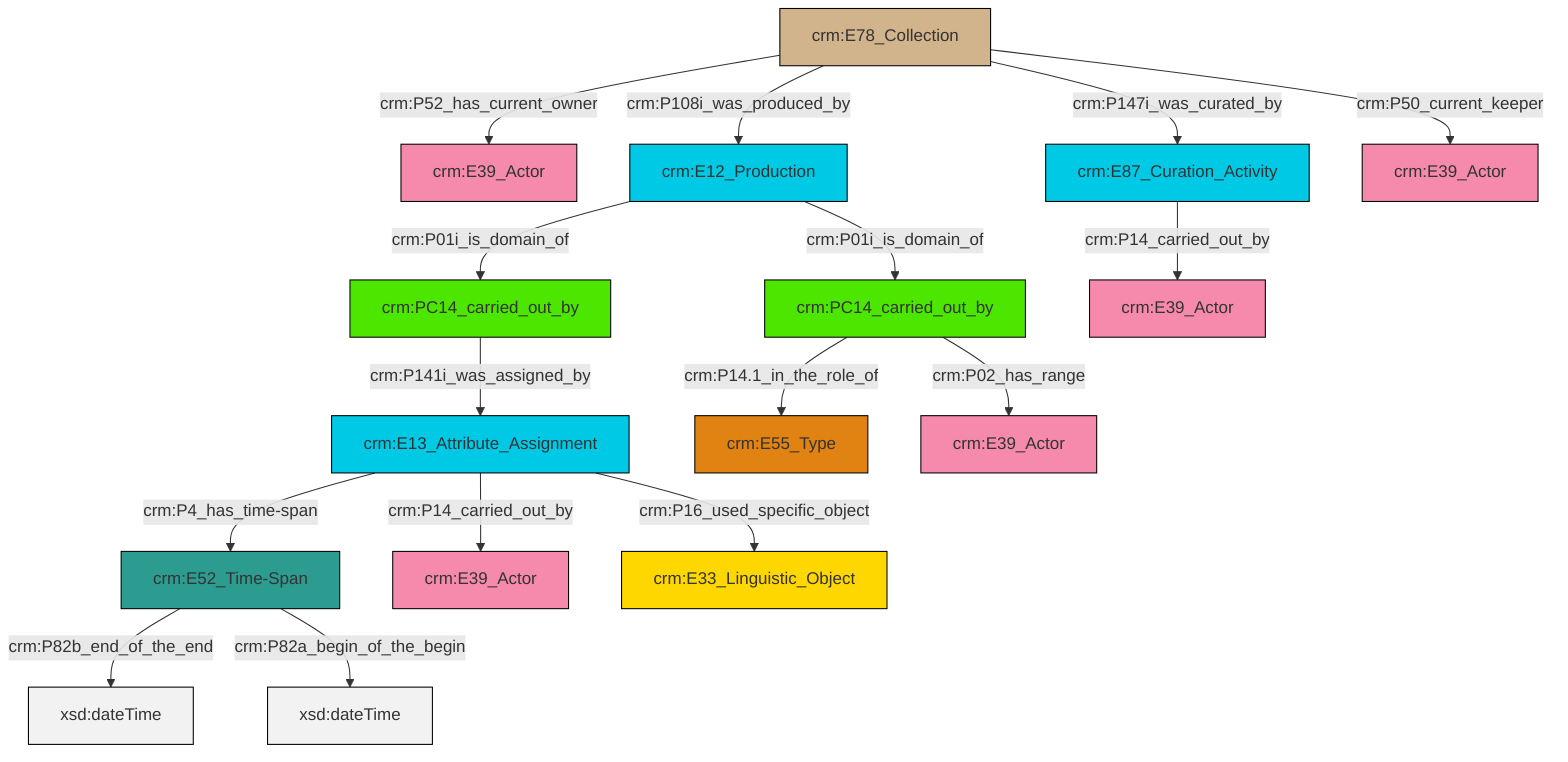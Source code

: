 graph TD
classDef Literal fill:#f2f2f2,stroke:#000000;
classDef CRM_Entity fill:#FFFFFF,stroke:#000000;
classDef Temporal_Entity fill:#00C9E6, stroke:#000000;
classDef Type fill:#E18312, stroke:#000000;
classDef Time-Span fill:#2C9C91, stroke:#000000;
classDef Appellation fill:#FFEB7F, stroke:#000000;
classDef Place fill:#008836, stroke:#000000;
classDef Persistent_Item fill:#B266B2, stroke:#000000;
classDef Conceptual_Object fill:#FFD700, stroke:#000000;
classDef Physical_Thing fill:#D2B48C, stroke:#000000;
classDef Actor fill:#f58aad, stroke:#000000;
classDef PC_Classes fill:#4ce600, stroke:#000000;
classDef Multi fill:#cccccc,stroke:#000000;

4["crm:E78_Collection"]:::Physical_Thing -->|crm:P52_has_current_owner| 5["crm:E39_Actor"]:::Actor
8["crm:E13_Attribute_Assignment"]:::Temporal_Entity -->|crm:P14_carried_out_by| 9["crm:E39_Actor"]:::Actor
2["crm:E52_Time-Span"]:::Time-Span -->|crm:P82b_end_of_the_end| 10[xsd:dateTime]:::Literal
0["crm:PC14_carried_out_by"]:::PC_Classes -->|crm:P14.1_in_the_role_of| 12["crm:E55_Type"]:::Type
13["crm:PC14_carried_out_by"]:::PC_Classes -->|crm:P141i_was_assigned_by| 8["crm:E13_Attribute_Assignment"]:::Temporal_Entity
8["crm:E13_Attribute_Assignment"]:::Temporal_Entity -->|crm:P16_used_specific_object| 17["crm:E33_Linguistic_Object"]:::Conceptual_Object
14["crm:E12_Production"]:::Temporal_Entity -->|crm:P01i_is_domain_of| 0["crm:PC14_carried_out_by"]:::PC_Classes
8["crm:E13_Attribute_Assignment"]:::Temporal_Entity -->|crm:P4_has_time-span| 2["crm:E52_Time-Span"]:::Time-Span
4["crm:E78_Collection"]:::Physical_Thing -->|crm:P50_current_keeper| 18["crm:E39_Actor"]:::Actor
0["crm:PC14_carried_out_by"]:::PC_Classes -->|crm:P02_has_range| 21["crm:E39_Actor"]:::Actor
14["crm:E12_Production"]:::Temporal_Entity -->|crm:P01i_is_domain_of| 13["crm:PC14_carried_out_by"]:::PC_Classes
4["crm:E78_Collection"]:::Physical_Thing -->|crm:P147i_was_curated_by| 6["crm:E87_Curation_Activity"]:::Temporal_Entity
2["crm:E52_Time-Span"]:::Time-Span -->|crm:P82a_begin_of_the_begin| 26[xsd:dateTime]:::Literal
6["crm:E87_Curation_Activity"]:::Temporal_Entity -->|crm:P14_carried_out_by| 27["crm:E39_Actor"]:::Actor
4["crm:E78_Collection"]:::Physical_Thing -->|crm:P108i_was_produced_by| 14["crm:E12_Production"]:::Temporal_Entity
